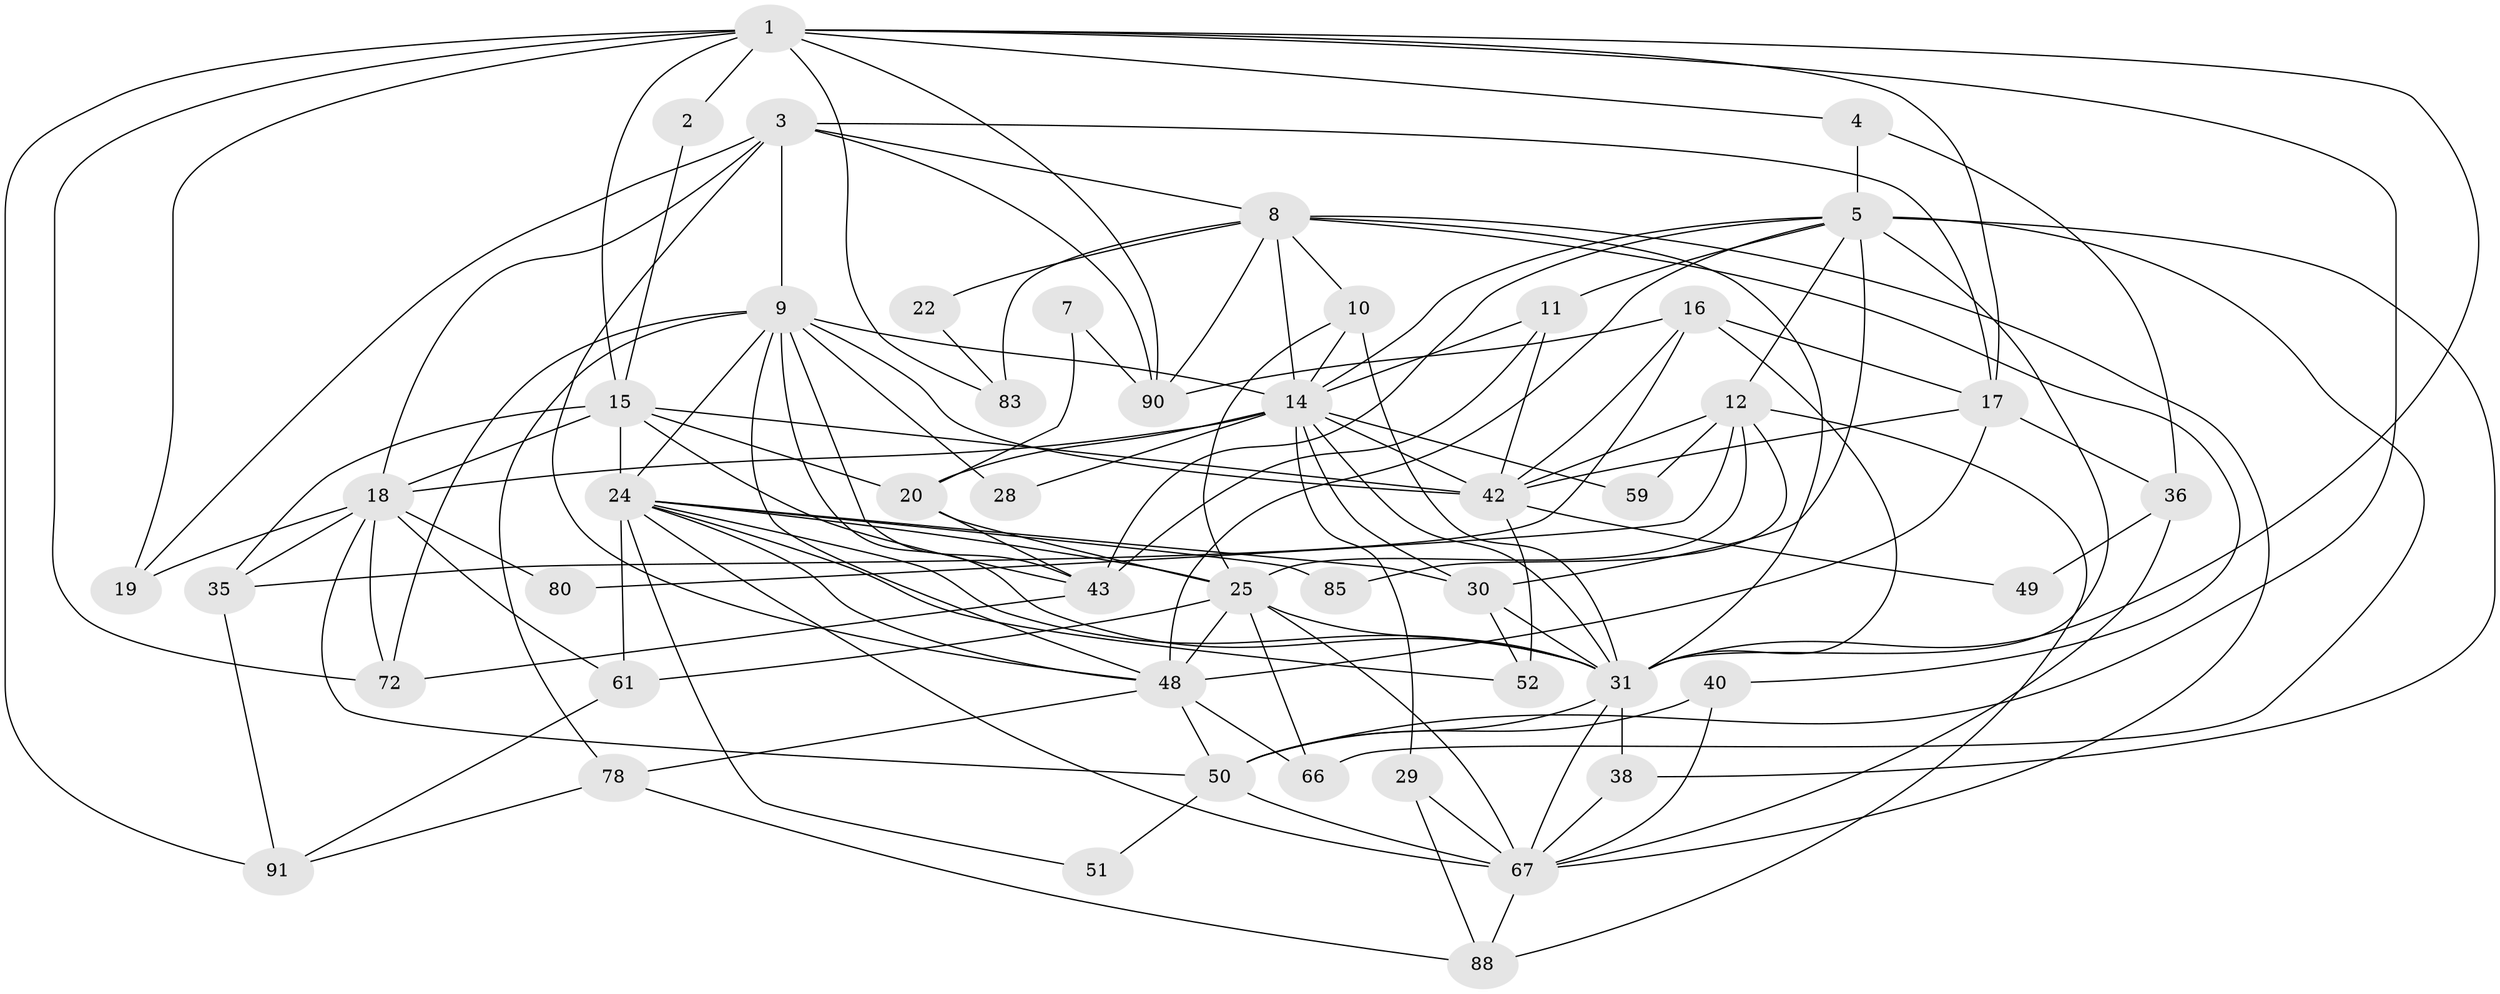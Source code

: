 // original degree distribution, {4: 0.3402061855670103, 2: 0.1134020618556701, 3: 0.23711340206185566, 5: 0.20618556701030927, 6: 0.05154639175257732, 7: 0.05154639175257732}
// Generated by graph-tools (version 1.1) at 2025/14/03/09/25 04:14:48]
// undirected, 48 vertices, 131 edges
graph export_dot {
graph [start="1"]
  node [color=gray90,style=filled];
  1 [super="+13+26"];
  2;
  3 [super="+6"];
  4 [super="+41"];
  5 [super="+21"];
  7;
  8 [super="+63+23"];
  9 [super="+34"];
  10;
  11;
  12 [super="+55"];
  14 [super="+75+64+44+89"];
  15 [super="+65+77"];
  16 [super="+92"];
  17 [super="+45+56"];
  18 [super="+95+87"];
  19 [super="+62"];
  20 [super="+32+79"];
  22;
  24 [super="+60"];
  25 [super="+96+84"];
  28;
  29;
  30;
  31 [super="+33"];
  35;
  36 [super="+69"];
  38;
  40;
  42 [super="+70"];
  43 [super="+71"];
  48 [super="+54"];
  49;
  50 [super="+53"];
  51;
  52;
  59;
  61 [super="+81"];
  66;
  67 [super="+94"];
  72;
  78;
  80;
  83;
  85;
  88;
  90;
  91;
  1 -- 83;
  1 -- 91;
  1 -- 17;
  1 -- 50 [weight=2];
  1 -- 4;
  1 -- 72;
  1 -- 90;
  1 -- 2;
  1 -- 31;
  1 -- 15 [weight=3];
  1 -- 19;
  2 -- 15;
  3 -- 90;
  3 -- 17;
  3 -- 19;
  3 -- 9;
  3 -- 8 [weight=2];
  3 -- 18;
  3 -- 48;
  4 -- 5 [weight=2];
  4 -- 36;
  5 -- 43;
  5 -- 66;
  5 -- 38;
  5 -- 11;
  5 -- 12;
  5 -- 14;
  5 -- 30;
  5 -- 31;
  5 -- 48;
  7 -- 90;
  7 -- 20;
  8 -- 10;
  8 -- 90;
  8 -- 22;
  8 -- 83;
  8 -- 40;
  8 -- 67;
  8 -- 31;
  8 -- 14;
  9 -- 14;
  9 -- 72;
  9 -- 78;
  9 -- 24;
  9 -- 28;
  9 -- 31 [weight=2];
  9 -- 42;
  9 -- 43;
  9 -- 48;
  10 -- 31;
  10 -- 14;
  10 -- 25;
  11 -- 42;
  11 -- 14;
  11 -- 43;
  12 -- 42;
  12 -- 88;
  12 -- 80 [weight=2];
  12 -- 85;
  12 -- 25;
  12 -- 59;
  14 -- 20 [weight=3];
  14 -- 30;
  14 -- 28;
  14 -- 29;
  14 -- 42;
  14 -- 31;
  14 -- 18;
  14 -- 59;
  15 -- 35 [weight=2];
  15 -- 24;
  15 -- 18;
  15 -- 43;
  15 -- 42;
  15 -- 20;
  16 -- 90;
  16 -- 35;
  16 -- 42;
  16 -- 17;
  16 -- 31;
  17 -- 42;
  17 -- 48;
  17 -- 36;
  18 -- 72;
  18 -- 80;
  18 -- 61;
  18 -- 50;
  18 -- 35;
  18 -- 19;
  20 -- 25;
  20 -- 43;
  22 -- 83;
  24 -- 52;
  24 -- 85;
  24 -- 51;
  24 -- 67;
  24 -- 31;
  24 -- 30;
  24 -- 61;
  24 -- 25;
  24 -- 48;
  25 -- 66;
  25 -- 61;
  25 -- 67;
  25 -- 31;
  25 -- 48;
  29 -- 88;
  29 -- 67;
  30 -- 31 [weight=2];
  30 -- 52;
  31 -- 38;
  31 -- 50;
  31 -- 67;
  35 -- 91;
  36 -- 67;
  36 -- 49;
  38 -- 67;
  40 -- 67;
  40 -- 50;
  42 -- 49 [weight=2];
  42 -- 52;
  43 -- 72;
  48 -- 78;
  48 -- 50;
  48 -- 66;
  50 -- 51;
  50 -- 67;
  61 -- 91;
  67 -- 88;
  78 -- 91;
  78 -- 88;
}
